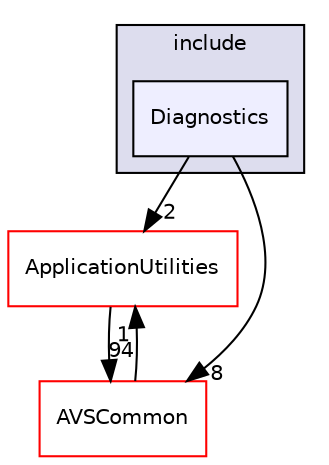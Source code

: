 digraph "/home/ANT.AMAZON.COM/womw/workplace/1.19_release/doxy/avs-device-sdk/Diagnostics/include/Diagnostics" {
  compound=true
  node [ fontsize="10", fontname="Helvetica"];
  edge [ labelfontsize="10", labelfontname="Helvetica"];
  subgraph clusterdir_da899f3576e38456bdc4f53131d76ce4 {
    graph [ bgcolor="#ddddee", pencolor="black", label="include" fontname="Helvetica", fontsize="10", URL="dir_da899f3576e38456bdc4f53131d76ce4.html"]
  dir_07151dc36a8267d03bd20315b1259676 [shape=box, label="Diagnostics", style="filled", fillcolor="#eeeeff", pencolor="black", URL="dir_07151dc36a8267d03bd20315b1259676.html"];
  }
  dir_748b5abbb33df61eda67007924a1a0cb [shape=box label="ApplicationUtilities" fillcolor="white" style="filled" color="red" URL="dir_748b5abbb33df61eda67007924a1a0cb.html"];
  dir_13e65effb2bde530b17b3d5eefcd0266 [shape=box label="AVSCommon" fillcolor="white" style="filled" color="red" URL="dir_13e65effb2bde530b17b3d5eefcd0266.html"];
  dir_07151dc36a8267d03bd20315b1259676->dir_748b5abbb33df61eda67007924a1a0cb [headlabel="2", labeldistance=1.5 headhref="dir_000292_000028.html"];
  dir_07151dc36a8267d03bd20315b1259676->dir_13e65effb2bde530b17b3d5eefcd0266 [headlabel="8", labeldistance=1.5 headhref="dir_000292_000017.html"];
  dir_748b5abbb33df61eda67007924a1a0cb->dir_13e65effb2bde530b17b3d5eefcd0266 [headlabel="94", labeldistance=1.5 headhref="dir_000028_000017.html"];
  dir_13e65effb2bde530b17b3d5eefcd0266->dir_748b5abbb33df61eda67007924a1a0cb [headlabel="1", labeldistance=1.5 headhref="dir_000017_000028.html"];
}
